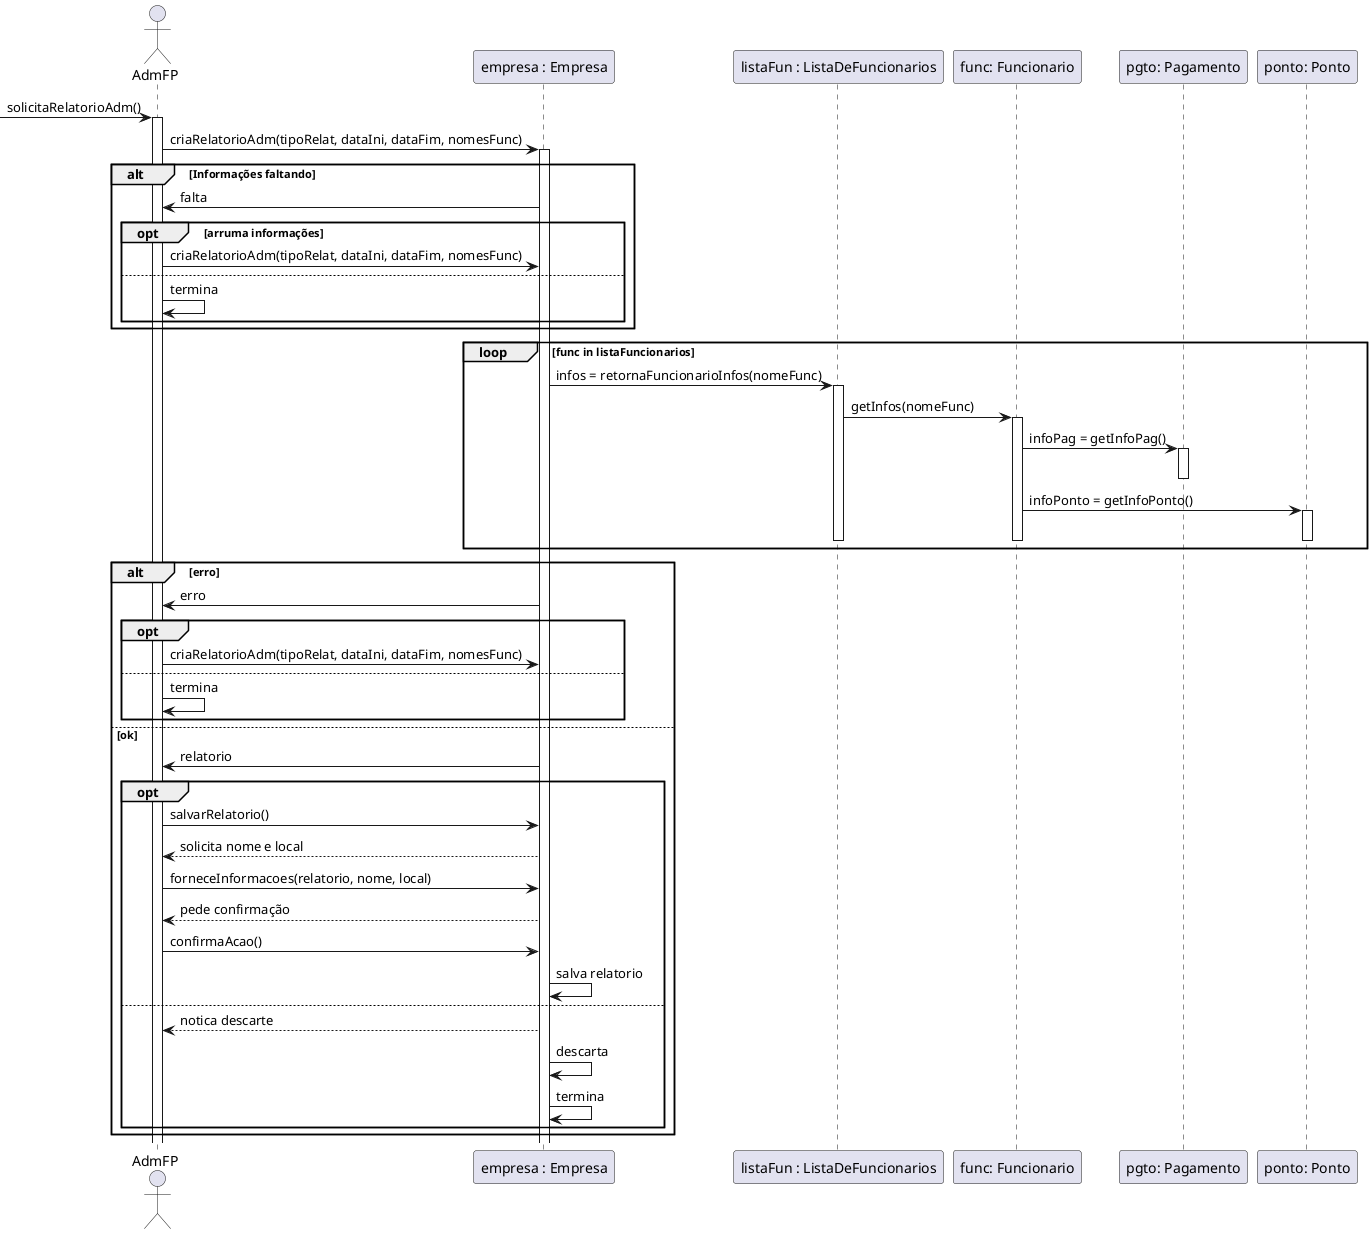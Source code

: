 @startuml
Actor AdmFP as AFP
Participant "empresa : Empresa" as empresa
Participant "listaFun : ListaDeFuncionarios" as listaFuncionarios
Participant "func: Funcionario" as funcionario
Participant "pgto: Pagamento" as pagamento
Participant "ponto: Ponto" as ponto

-> AFP : solicitaRelatorioAdm()
activate AFP
AFP -> empresa : criaRelatorioAdm(tipoRelat, dataIni, dataFim, nomesFunc)
activate empresa
alt Informações faltando
    empresa -> AFP : falta
    opt arruma informações
        AFP -> empresa : criaRelatorioAdm(tipoRelat, dataIni, dataFim, nomesFunc)
    else
        AFP -> AFP : termina
    end
end

loop func in listaFuncionarios
empresa -> listaFuncionarios : infos = retornaFuncionarioInfos(nomeFunc)

activate  listaFuncionarios 
listaFuncionarios -> funcionario : getInfos(nomeFunc)
activate funcionario
funcionario -> pagamento : infoPag = getInfoPag()
activate pagamento
deactivate pagamento

funcionario -> ponto : infoPonto = getInfoPonto()
activate ponto
deactivate ponto
deactivate funcionario
deactivate  listaFuncionarios

end
alt erro
    empresa -> AFP : erro
    opt
        AFP -> empresa : criaRelatorioAdm(tipoRelat, dataIni, dataFim, nomesFunc)
    else
        AFP -> AFP : termina
    end
else ok 
    empresa -> AFP : relatorio
    opt
        AFP -> empresa : salvarRelatorio()
        AFP <-- empresa : solicita nome e local
        AFP -> empresa : forneceInformacoes(relatorio, nome, local)
        AFP <-- empresa : pede confirmação
        AFP -> empresa : confirmaAcao()
        empresa -> empresa: salva relatorio
    else
        AFP <-- empresa : notica descarte
        empresa -> empresa : descarta
        empresa -> empresa : termina
    end
end